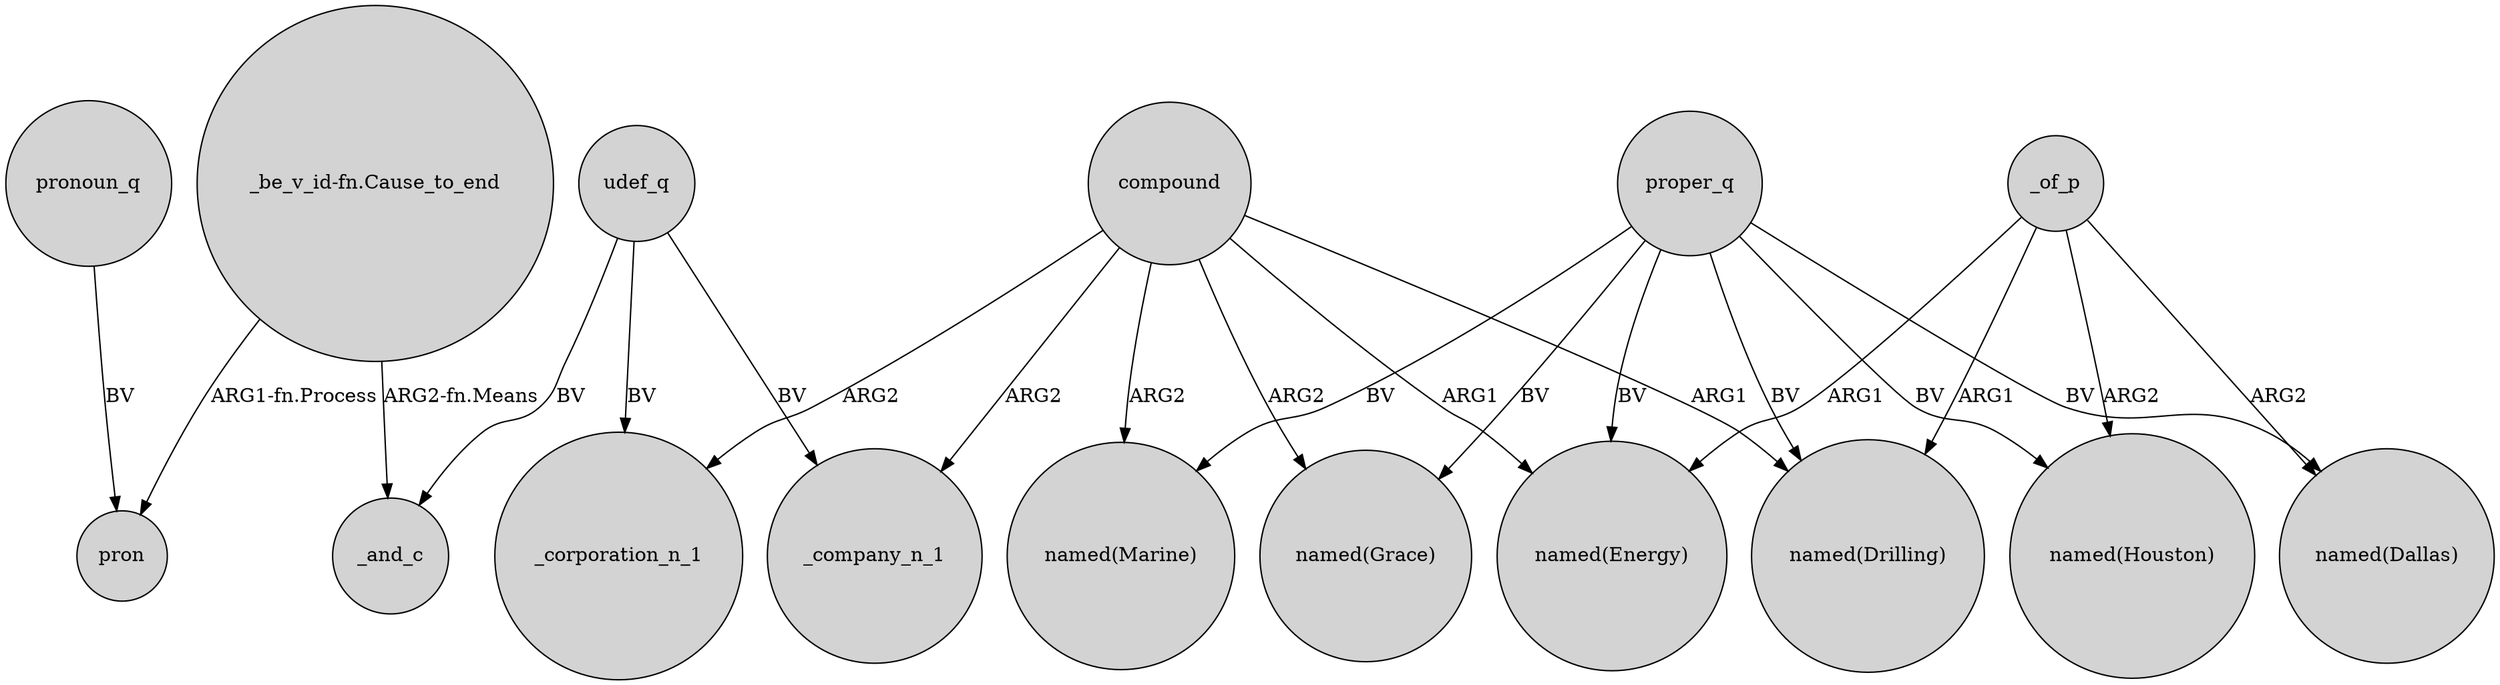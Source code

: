 digraph {
	node [shape=circle style=filled]
	proper_q -> "named(Marine)" [label=BV]
	compound -> _company_n_1 [label=ARG2]
	udef_q -> _company_n_1 [label=BV]
	compound -> "named(Drilling)" [label=ARG1]
	compound -> "named(Energy)" [label=ARG1]
	compound -> "named(Grace)" [label=ARG2]
	_of_p -> "named(Dallas)" [label=ARG2]
	udef_q -> _and_c [label=BV]
	compound -> "named(Marine)" [label=ARG2]
	pronoun_q -> pron [label=BV]
	"_be_v_id-fn.Cause_to_end" -> pron [label="ARG1-fn.Process"]
	proper_q -> "named(Drilling)" [label=BV]
	proper_q -> "named(Houston)" [label=BV]
	compound -> _corporation_n_1 [label=ARG2]
	_of_p -> "named(Drilling)" [label=ARG1]
	udef_q -> _corporation_n_1 [label=BV]
	_of_p -> "named(Energy)" [label=ARG1]
	proper_q -> "named(Grace)" [label=BV]
	"_be_v_id-fn.Cause_to_end" -> _and_c [label="ARG2-fn.Means"]
	proper_q -> "named(Dallas)" [label=BV]
	proper_q -> "named(Energy)" [label=BV]
	_of_p -> "named(Houston)" [label=ARG2]
}
